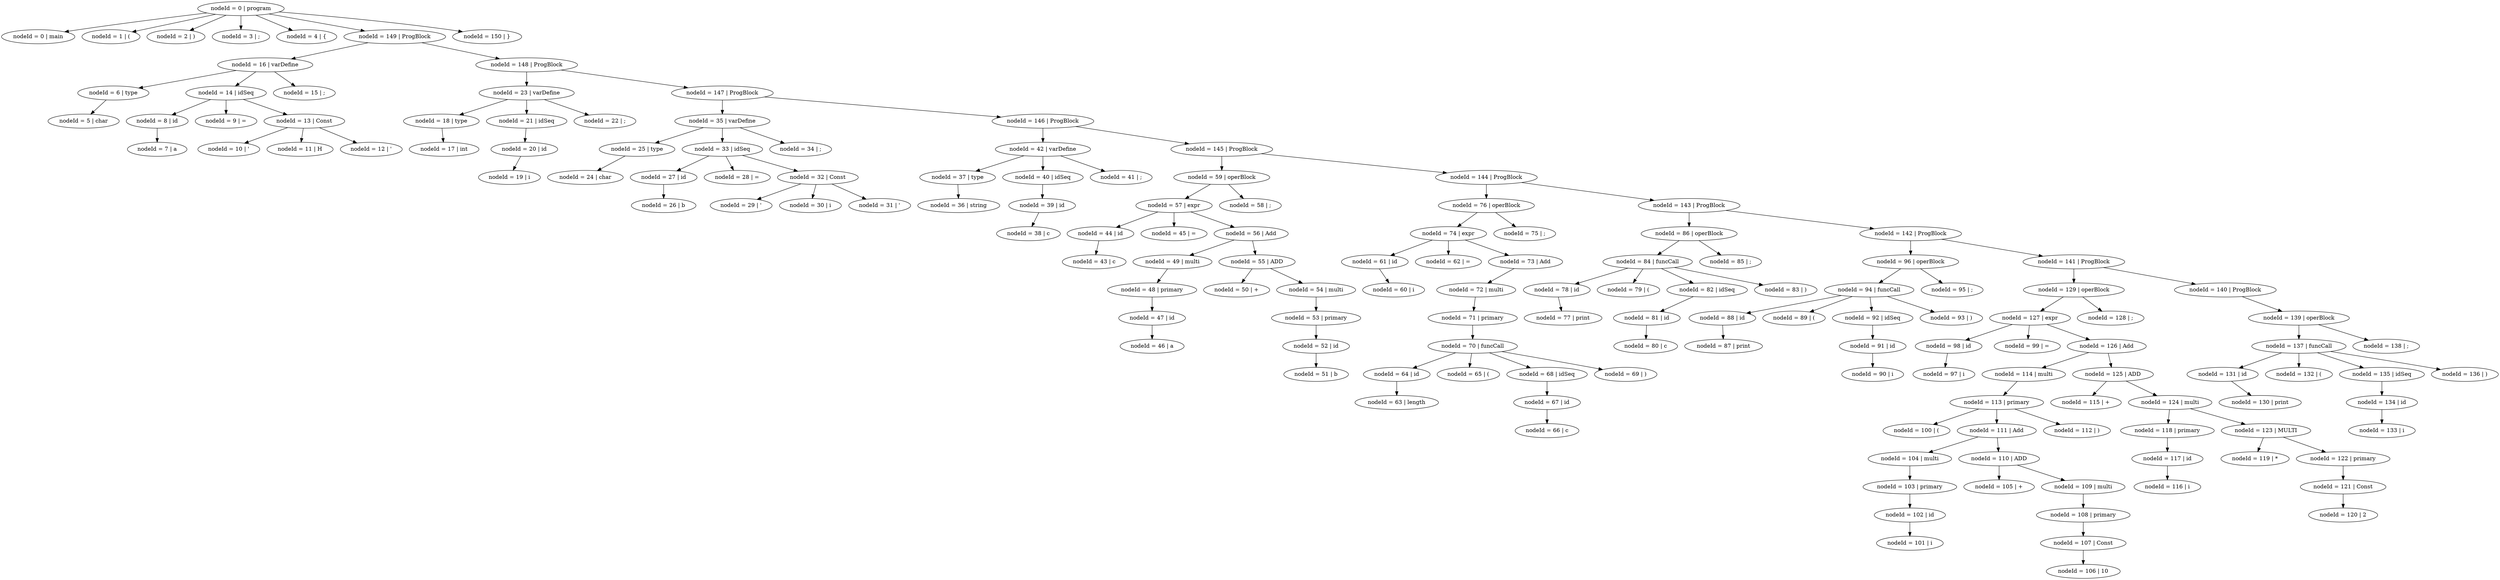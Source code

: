 digraph A
{
	"nodeId = 0 | program"->"nodeId = 0 | main";
	"nodeId = 0 | program"->"nodeId = 1 | (";
	"nodeId = 0 | program"->"nodeId = 2 | )";
	"nodeId = 0 | program"->"nodeId = 3 | ;";
	"nodeId = 0 | program"->"nodeId = 4 | {";
	"nodeId = 0 | program"->"nodeId = 149 | ProgBlock";
	"nodeId = 149 | ProgBlock"->"nodeId = 16 | varDefine";
	"nodeId = 16 | varDefine"->"nodeId = 6 | type";
	"nodeId = 6 | type"->"nodeId = 5 | char";
	"nodeId = 16 | varDefine"->"nodeId = 14 | idSeq";
	"nodeId = 14 | idSeq"->"nodeId = 8 | id";
	"nodeId = 8 | id"->"nodeId = 7 | a";
	"nodeId = 14 | idSeq"->"nodeId = 9 | =";
	"nodeId = 14 | idSeq"->"nodeId = 13 | Const";
	"nodeId = 13 | Const"->"nodeId = 10 | '";
	"nodeId = 13 | Const"->"nodeId = 11 | H";
	"nodeId = 13 | Const"->"nodeId = 12 | '";
	"nodeId = 16 | varDefine"->"nodeId = 15 | ;";
	"nodeId = 149 | ProgBlock"->"nodeId = 148 | ProgBlock";
	"nodeId = 148 | ProgBlock"->"nodeId = 23 | varDefine";
	"nodeId = 23 | varDefine"->"nodeId = 18 | type";
	"nodeId = 18 | type"->"nodeId = 17 | int";
	"nodeId = 23 | varDefine"->"nodeId = 21 | idSeq";
	"nodeId = 21 | idSeq"->"nodeId = 20 | id";
	"nodeId = 20 | id"->"nodeId = 19 | i";
	"nodeId = 23 | varDefine"->"nodeId = 22 | ;";
	"nodeId = 148 | ProgBlock"->"nodeId = 147 | ProgBlock";
	"nodeId = 147 | ProgBlock"->"nodeId = 35 | varDefine";
	"nodeId = 35 | varDefine"->"nodeId = 25 | type";
	"nodeId = 25 | type"->"nodeId = 24 | char";
	"nodeId = 35 | varDefine"->"nodeId = 33 | idSeq";
	"nodeId = 33 | idSeq"->"nodeId = 27 | id";
	"nodeId = 27 | id"->"nodeId = 26 | b";
	"nodeId = 33 | idSeq"->"nodeId = 28 | =";
	"nodeId = 33 | idSeq"->"nodeId = 32 | Const";
	"nodeId = 32 | Const"->"nodeId = 29 | '";
	"nodeId = 32 | Const"->"nodeId = 30 | i";
	"nodeId = 32 | Const"->"nodeId = 31 | '";
	"nodeId = 35 | varDefine"->"nodeId = 34 | ;";
	"nodeId = 147 | ProgBlock"->"nodeId = 146 | ProgBlock";
	"nodeId = 146 | ProgBlock"->"nodeId = 42 | varDefine";
	"nodeId = 42 | varDefine"->"nodeId = 37 | type";
	"nodeId = 37 | type"->"nodeId = 36 | string";
	"nodeId = 42 | varDefine"->"nodeId = 40 | idSeq";
	"nodeId = 40 | idSeq"->"nodeId = 39 | id";
	"nodeId = 39 | id"->"nodeId = 38 | c";
	"nodeId = 42 | varDefine"->"nodeId = 41 | ;";
	"nodeId = 146 | ProgBlock"->"nodeId = 145 | ProgBlock";
	"nodeId = 145 | ProgBlock"->"nodeId = 59 | operBlock";
	"nodeId = 59 | operBlock"->"nodeId = 57 | expr";
	"nodeId = 57 | expr"->"nodeId = 44 | id";
	"nodeId = 44 | id"->"nodeId = 43 | c";
	"nodeId = 57 | expr"->"nodeId = 45 | =";
	"nodeId = 57 | expr"->"nodeId = 56 | Add";
	"nodeId = 56 | Add"->"nodeId = 49 | multi";
	"nodeId = 49 | multi"->"nodeId = 48 | primary";
	"nodeId = 48 | primary"->"nodeId = 47 | id";
	"nodeId = 47 | id"->"nodeId = 46 | a";
	"nodeId = 56 | Add"->"nodeId = 55 | ADD";
	"nodeId = 55 | ADD"->"nodeId = 50 | +";
	"nodeId = 55 | ADD"->"nodeId = 54 | multi";
	"nodeId = 54 | multi"->"nodeId = 53 | primary";
	"nodeId = 53 | primary"->"nodeId = 52 | id";
	"nodeId = 52 | id"->"nodeId = 51 | b";
	"nodeId = 59 | operBlock"->"nodeId = 58 | ;";
	"nodeId = 145 | ProgBlock"->"nodeId = 144 | ProgBlock";
	"nodeId = 144 | ProgBlock"->"nodeId = 76 | operBlock";
	"nodeId = 76 | operBlock"->"nodeId = 74 | expr";
	"nodeId = 74 | expr"->"nodeId = 61 | id";
	"nodeId = 61 | id"->"nodeId = 60 | i";
	"nodeId = 74 | expr"->"nodeId = 62 | =";
	"nodeId = 74 | expr"->"nodeId = 73 | Add";
	"nodeId = 73 | Add"->"nodeId = 72 | multi";
	"nodeId = 72 | multi"->"nodeId = 71 | primary";
	"nodeId = 71 | primary"->"nodeId = 70 | funcCall";
	"nodeId = 70 | funcCall"->"nodeId = 64 | id";
	"nodeId = 64 | id"->"nodeId = 63 | length";
	"nodeId = 70 | funcCall"->"nodeId = 65 | (";
	"nodeId = 70 | funcCall"->"nodeId = 68 | idSeq";
	"nodeId = 68 | idSeq"->"nodeId = 67 | id";
	"nodeId = 67 | id"->"nodeId = 66 | c";
	"nodeId = 70 | funcCall"->"nodeId = 69 | )";
	"nodeId = 76 | operBlock"->"nodeId = 75 | ;";
	"nodeId = 144 | ProgBlock"->"nodeId = 143 | ProgBlock";
	"nodeId = 143 | ProgBlock"->"nodeId = 86 | operBlock";
	"nodeId = 86 | operBlock"->"nodeId = 84 | funcCall";
	"nodeId = 84 | funcCall"->"nodeId = 78 | id";
	"nodeId = 78 | id"->"nodeId = 77 | print";
	"nodeId = 84 | funcCall"->"nodeId = 79 | (";
	"nodeId = 84 | funcCall"->"nodeId = 82 | idSeq";
	"nodeId = 82 | idSeq"->"nodeId = 81 | id";
	"nodeId = 81 | id"->"nodeId = 80 | c";
	"nodeId = 84 | funcCall"->"nodeId = 83 | )";
	"nodeId = 86 | operBlock"->"nodeId = 85 | ;";
	"nodeId = 143 | ProgBlock"->"nodeId = 142 | ProgBlock";
	"nodeId = 142 | ProgBlock"->"nodeId = 96 | operBlock";
	"nodeId = 96 | operBlock"->"nodeId = 94 | funcCall";
	"nodeId = 94 | funcCall"->"nodeId = 88 | id";
	"nodeId = 88 | id"->"nodeId = 87 | print";
	"nodeId = 94 | funcCall"->"nodeId = 89 | (";
	"nodeId = 94 | funcCall"->"nodeId = 92 | idSeq";
	"nodeId = 92 | idSeq"->"nodeId = 91 | id";
	"nodeId = 91 | id"->"nodeId = 90 | i";
	"nodeId = 94 | funcCall"->"nodeId = 93 | )";
	"nodeId = 96 | operBlock"->"nodeId = 95 | ;";
	"nodeId = 142 | ProgBlock"->"nodeId = 141 | ProgBlock";
	"nodeId = 141 | ProgBlock"->"nodeId = 129 | operBlock";
	"nodeId = 129 | operBlock"->"nodeId = 127 | expr";
	"nodeId = 127 | expr"->"nodeId = 98 | id";
	"nodeId = 98 | id"->"nodeId = 97 | i";
	"nodeId = 127 | expr"->"nodeId = 99 | =";
	"nodeId = 127 | expr"->"nodeId = 126 | Add";
	"nodeId = 126 | Add"->"nodeId = 114 | multi";
	"nodeId = 114 | multi"->"nodeId = 113 | primary";
	"nodeId = 113 | primary"->"nodeId = 100 | (";
	"nodeId = 113 | primary"->"nodeId = 111 | Add";
	"nodeId = 111 | Add"->"nodeId = 104 | multi";
	"nodeId = 104 | multi"->"nodeId = 103 | primary";
	"nodeId = 103 | primary"->"nodeId = 102 | id";
	"nodeId = 102 | id"->"nodeId = 101 | i";
	"nodeId = 111 | Add"->"nodeId = 110 | ADD";
	"nodeId = 110 | ADD"->"nodeId = 105 | +";
	"nodeId = 110 | ADD"->"nodeId = 109 | multi";
	"nodeId = 109 | multi"->"nodeId = 108 | primary";
	"nodeId = 108 | primary"->"nodeId = 107 | Const";
	"nodeId = 107 | Const"->"nodeId = 106 | 10";
	"nodeId = 113 | primary"->"nodeId = 112 | )";
	"nodeId = 126 | Add"->"nodeId = 125 | ADD";
	"nodeId = 125 | ADD"->"nodeId = 115 | +";
	"nodeId = 125 | ADD"->"nodeId = 124 | multi";
	"nodeId = 124 | multi"->"nodeId = 118 | primary";
	"nodeId = 118 | primary"->"nodeId = 117 | id";
	"nodeId = 117 | id"->"nodeId = 116 | i";
	"nodeId = 124 | multi"->"nodeId = 123 | MULTI";
	"nodeId = 123 | MULTI"->"nodeId = 119 | *";
	"nodeId = 123 | MULTI"->"nodeId = 122 | primary";
	"nodeId = 122 | primary"->"nodeId = 121 | Const";
	"nodeId = 121 | Const"->"nodeId = 120 | 2";
	"nodeId = 129 | operBlock"->"nodeId = 128 | ;";
	"nodeId = 141 | ProgBlock"->"nodeId = 140 | ProgBlock";
	"nodeId = 140 | ProgBlock"->"nodeId = 139 | operBlock";
	"nodeId = 139 | operBlock"->"nodeId = 137 | funcCall";
	"nodeId = 137 | funcCall"->"nodeId = 131 | id";
	"nodeId = 131 | id"->"nodeId = 130 | print";
	"nodeId = 137 | funcCall"->"nodeId = 132 | (";
	"nodeId = 137 | funcCall"->"nodeId = 135 | idSeq";
	"nodeId = 135 | idSeq"->"nodeId = 134 | id";
	"nodeId = 134 | id"->"nodeId = 133 | i";
	"nodeId = 137 | funcCall"->"nodeId = 136 | )";
	"nodeId = 139 | operBlock"->"nodeId = 138 | ;";
	"nodeId = 0 | program"->"nodeId = 150 | }";
}
